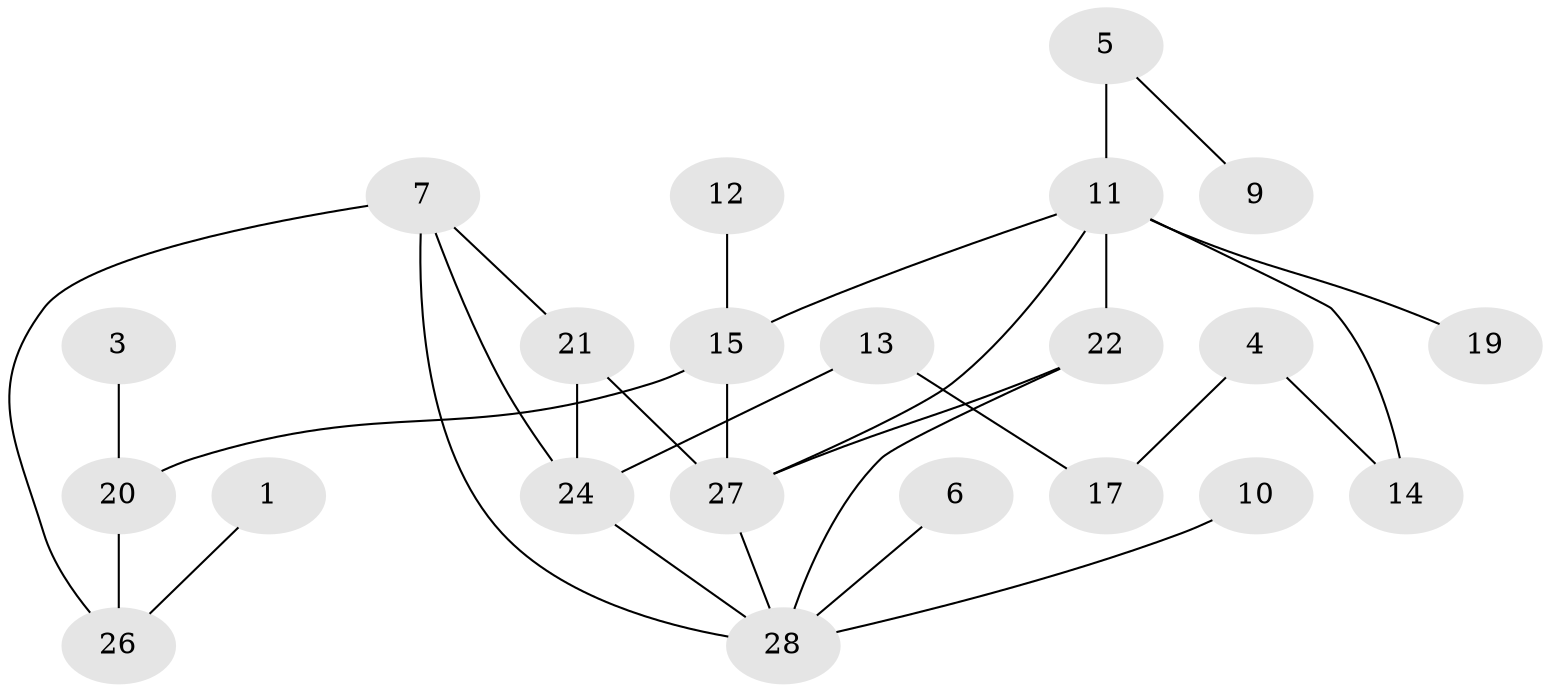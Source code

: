 // original degree distribution, {2: 0.36363636363636365, 3: 0.07272727272727272, 1: 0.2727272727272727, 4: 0.12727272727272726, 0: 0.07272727272727272, 7: 0.03636363636363636, 5: 0.05454545454545454}
// Generated by graph-tools (version 1.1) at 2025/00/03/09/25 03:00:51]
// undirected, 22 vertices, 29 edges
graph export_dot {
graph [start="1"]
  node [color=gray90,style=filled];
  1;
  3;
  4;
  5;
  6;
  7;
  9;
  10;
  11;
  12;
  13;
  14;
  15;
  17;
  19;
  20;
  21;
  22;
  24;
  26;
  27;
  28;
  1 -- 26 [weight=1.0];
  3 -- 20 [weight=2.0];
  4 -- 14 [weight=1.0];
  4 -- 17 [weight=1.0];
  5 -- 9 [weight=1.0];
  5 -- 11 [weight=2.0];
  6 -- 28 [weight=1.0];
  7 -- 21 [weight=1.0];
  7 -- 24 [weight=1.0];
  7 -- 26 [weight=1.0];
  7 -- 28 [weight=1.0];
  10 -- 28 [weight=1.0];
  11 -- 14 [weight=1.0];
  11 -- 15 [weight=1.0];
  11 -- 19 [weight=1.0];
  11 -- 22 [weight=3.0];
  11 -- 27 [weight=2.0];
  12 -- 15 [weight=1.0];
  13 -- 17 [weight=1.0];
  13 -- 24 [weight=1.0];
  15 -- 20 [weight=1.0];
  15 -- 27 [weight=1.0];
  20 -- 26 [weight=1.0];
  21 -- 24 [weight=1.0];
  21 -- 27 [weight=2.0];
  22 -- 27 [weight=1.0];
  22 -- 28 [weight=1.0];
  24 -- 28 [weight=1.0];
  27 -- 28 [weight=1.0];
}

